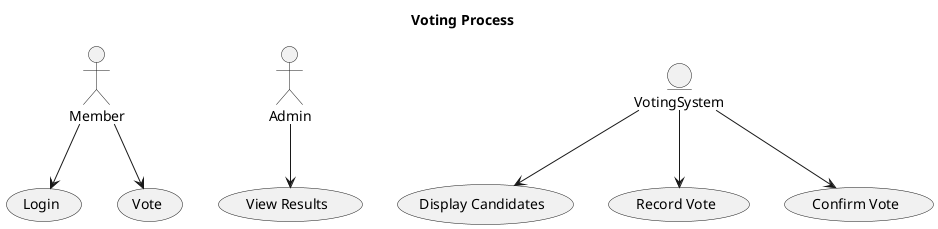 @startuml
title Voting Process

actor Member
actor Admin
entity VotingSystem

Member --> (Login)
Member --> (Vote)
(VotingSystem) --> (Display Candidates)
(VotingSystem) --> (Record Vote)
(VotingSystem) --> (Confirm Vote)

Admin --> (View Results)
@enduml
